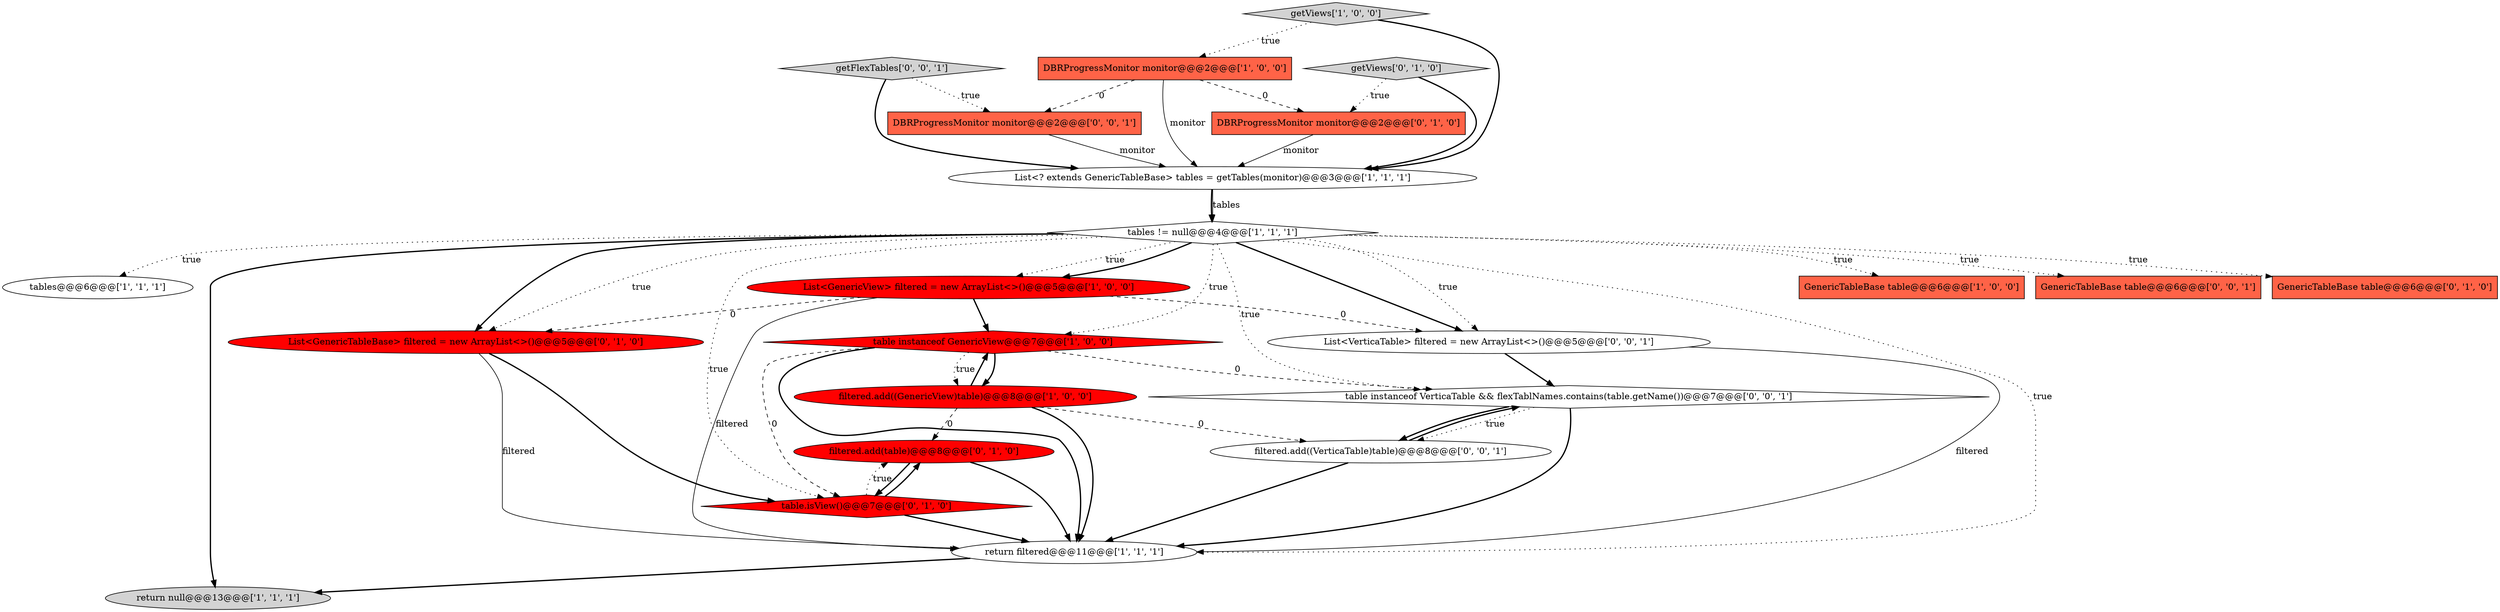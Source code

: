 digraph {
18 [style = filled, label = "getFlexTables['0', '0', '1']", fillcolor = lightgray, shape = diamond image = "AAA0AAABBB3BBB"];
6 [style = filled, label = "tables@@@6@@@['1', '1', '1']", fillcolor = white, shape = ellipse image = "AAA0AAABBB1BBB"];
2 [style = filled, label = "List<? extends GenericTableBase> tables = getTables(monitor)@@@3@@@['1', '1', '1']", fillcolor = white, shape = ellipse image = "AAA0AAABBB1BBB"];
9 [style = filled, label = "table instanceof GenericView@@@7@@@['1', '0', '0']", fillcolor = red, shape = diamond image = "AAA1AAABBB1BBB"];
20 [style = filled, label = "DBRProgressMonitor monitor@@@2@@@['0', '0', '1']", fillcolor = tomato, shape = box image = "AAA0AAABBB3BBB"];
19 [style = filled, label = "table instanceof VerticaTable && flexTablNames.contains(table.getName())@@@7@@@['0', '0', '1']", fillcolor = white, shape = diamond image = "AAA0AAABBB3BBB"];
1 [style = filled, label = "GenericTableBase table@@@6@@@['1', '0', '0']", fillcolor = tomato, shape = box image = "AAA0AAABBB1BBB"];
3 [style = filled, label = "tables != null@@@4@@@['1', '1', '1']", fillcolor = white, shape = diamond image = "AAA0AAABBB1BBB"];
16 [style = filled, label = "DBRProgressMonitor monitor@@@2@@@['0', '1', '0']", fillcolor = tomato, shape = box image = "AAA1AAABBB2BBB"];
12 [style = filled, label = "List<GenericTableBase> filtered = new ArrayList<>()@@@5@@@['0', '1', '0']", fillcolor = red, shape = ellipse image = "AAA1AAABBB2BBB"];
0 [style = filled, label = "DBRProgressMonitor monitor@@@2@@@['1', '0', '0']", fillcolor = tomato, shape = box image = "AAA1AAABBB1BBB"];
17 [style = filled, label = "GenericTableBase table@@@6@@@['0', '0', '1']", fillcolor = tomato, shape = box image = "AAA0AAABBB3BBB"];
21 [style = filled, label = "List<VerticaTable> filtered = new ArrayList<>()@@@5@@@['0', '0', '1']", fillcolor = white, shape = ellipse image = "AAA0AAABBB3BBB"];
4 [style = filled, label = "List<GenericView> filtered = new ArrayList<>()@@@5@@@['1', '0', '0']", fillcolor = red, shape = ellipse image = "AAA1AAABBB1BBB"];
14 [style = filled, label = "filtered.add(table)@@@8@@@['0', '1', '0']", fillcolor = red, shape = ellipse image = "AAA1AAABBB2BBB"];
11 [style = filled, label = "GenericTableBase table@@@6@@@['0', '1', '0']", fillcolor = tomato, shape = box image = "AAA0AAABBB2BBB"];
8 [style = filled, label = "return null@@@13@@@['1', '1', '1']", fillcolor = lightgray, shape = ellipse image = "AAA0AAABBB1BBB"];
10 [style = filled, label = "filtered.add((GenericView)table)@@@8@@@['1', '0', '0']", fillcolor = red, shape = ellipse image = "AAA1AAABBB1BBB"];
13 [style = filled, label = "table.isView()@@@7@@@['0', '1', '0']", fillcolor = red, shape = diamond image = "AAA1AAABBB2BBB"];
22 [style = filled, label = "filtered.add((VerticaTable)table)@@@8@@@['0', '0', '1']", fillcolor = white, shape = ellipse image = "AAA0AAABBB3BBB"];
7 [style = filled, label = "getViews['1', '0', '0']", fillcolor = lightgray, shape = diamond image = "AAA0AAABBB1BBB"];
5 [style = filled, label = "return filtered@@@11@@@['1', '1', '1']", fillcolor = white, shape = ellipse image = "AAA0AAABBB1BBB"];
15 [style = filled, label = "getViews['0', '1', '0']", fillcolor = lightgray, shape = diamond image = "AAA0AAABBB2BBB"];
0->2 [style = solid, label="monitor"];
3->11 [style = dotted, label="true"];
4->9 [style = bold, label=""];
5->8 [style = bold, label=""];
15->2 [style = bold, label=""];
12->5 [style = solid, label="filtered"];
21->19 [style = bold, label=""];
22->19 [style = bold, label=""];
18->20 [style = dotted, label="true"];
2->3 [style = bold, label=""];
0->16 [style = dashed, label="0"];
3->4 [style = dotted, label="true"];
9->10 [style = bold, label=""];
3->12 [style = bold, label=""];
18->2 [style = bold, label=""];
3->6 [style = dotted, label="true"];
3->9 [style = dotted, label="true"];
7->0 [style = dotted, label="true"];
15->16 [style = dotted, label="true"];
3->4 [style = bold, label=""];
20->2 [style = solid, label="monitor"];
22->5 [style = bold, label=""];
0->20 [style = dashed, label="0"];
4->21 [style = dashed, label="0"];
4->12 [style = dashed, label="0"];
9->19 [style = dashed, label="0"];
19->5 [style = bold, label=""];
12->13 [style = bold, label=""];
3->19 [style = dotted, label="true"];
3->5 [style = dotted, label="true"];
10->22 [style = dashed, label="0"];
10->5 [style = bold, label=""];
16->2 [style = solid, label="monitor"];
3->21 [style = dotted, label="true"];
7->2 [style = bold, label=""];
3->12 [style = dotted, label="true"];
3->8 [style = bold, label=""];
19->22 [style = dotted, label="true"];
9->13 [style = dashed, label="0"];
13->5 [style = bold, label=""];
9->5 [style = bold, label=""];
3->21 [style = bold, label=""];
3->17 [style = dotted, label="true"];
10->9 [style = bold, label=""];
21->5 [style = solid, label="filtered"];
14->13 [style = bold, label=""];
2->3 [style = solid, label="tables"];
4->5 [style = solid, label="filtered"];
9->10 [style = dotted, label="true"];
13->14 [style = dotted, label="true"];
19->22 [style = bold, label=""];
13->14 [style = bold, label=""];
3->1 [style = dotted, label="true"];
10->14 [style = dashed, label="0"];
3->13 [style = dotted, label="true"];
14->5 [style = bold, label=""];
}
